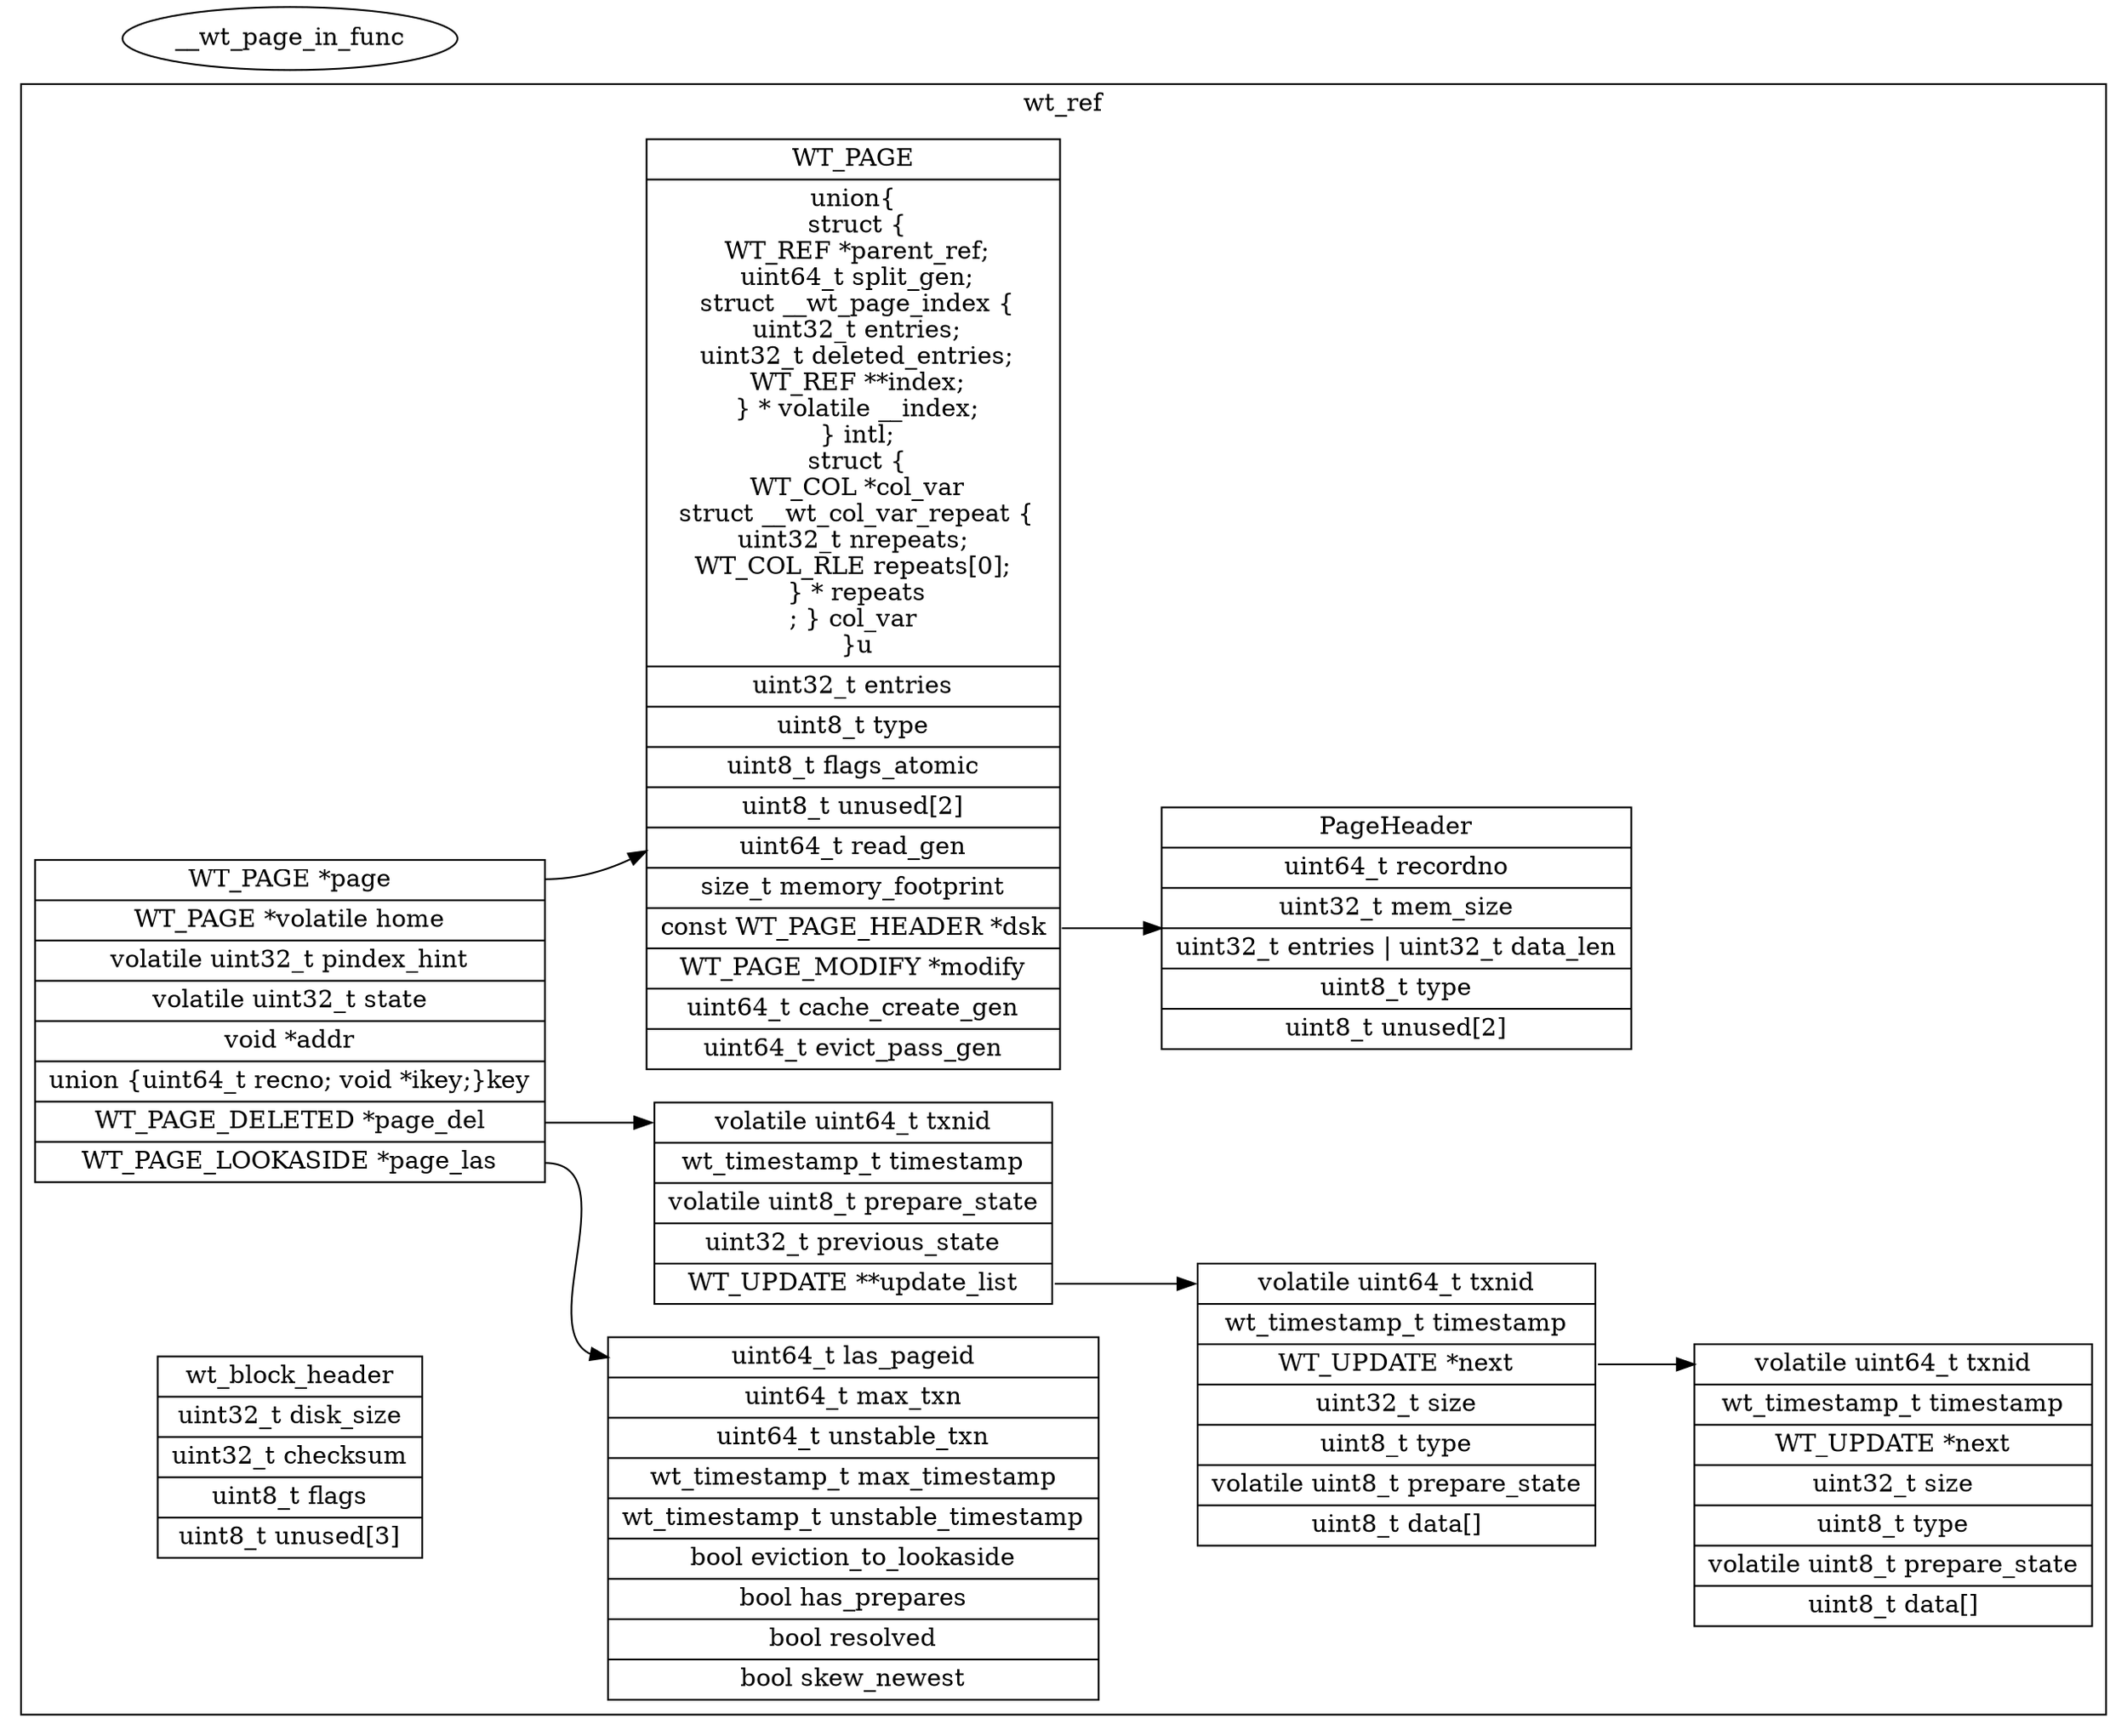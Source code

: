 digraph Page {
    rankdir=LR;
    subgraph cluster_wt_ref {
        node[shape=record]
        label="wt_ref"
        wt_page[label="WT_PAGE|union\{\n
         struct \{\n
            WT_REF *parent_ref;\n 
            uint64_t split_gen;\n
            struct __wt_page_index \{\n
                uint32_t entries;\n
                uint32_t deleted_entries;\n
                WT_REF **index;\n
            \} * volatile __index;\n 
        \} intl;\n 
         struct \{\n
            WT_COL *col_var\n
            struct __wt_col_var_repeat \{\n
                uint32_t nrepeats;     \n
                WT_COL_RLE repeats[0]; \n 
            \} * repeats\n;
        \} col_var\n
        \}u|
        uint32_t entries|
        uint8_t type|
        uint8_t flags_atomic|
        uint8_t unused[2]|
        uint64_t read_gen|
        size_t memory_footprint|
        <page_header> const WT_PAGE_HEADER *dsk| 
        WT_PAGE_MODIFY *modify|
        uint64_t cache_create_gen|
        uint64_t evict_pass_gen"
        ]
        wt_ref[label="<page> WT_PAGE *page| WT_PAGE *volatile home|volatile uint32_t pindex_hint|volatile uint32_t state|void *addr|union \{uint64_t recno; void *ikey;\}key|<delete> WT_PAGE_DELETED *page_del|<las> WT_PAGE_LOOKASIDE *page_las"];
        wt_update[label="<header> volatile uint64_t txnid|wt_timestamp_t timestamp|<next> WT_UPDATE *next|uint32_t size|uint8_t type|volatile uint8_t prepare_state|uint8_t data[]"];
        wt_update2[label="<header> volatile uint64_t txnid|wt_timestamp_t timestamp|<next> WT_UPDATE *next|uint32_t size|uint8_t type|volatile uint8_t prepare_state|uint8_t data[]"];
        wt_page_deleted[label="<header> volatile uint64_t txnid|wt_timestamp_t timestamp|volatile uint8_t prepare_state|uint32_t previous_state|<update_list> WT_UPDATE **update_list"];
        wt_page_lookaside[label="<header> uint64_t las_pageid|uint64_t max_txn|uint64_t unstable_txn|wt_timestamp_t max_timestamp|wt_timestamp_t unstable_timestamp|bool eviction_to_lookaside|bool has_prepares|bool resolved|bool skew_newest"]
        page_header[label="PageHeader|uint64_t recordno|uint32_t mem_size|uint32_t entries \| uint32_t data_len|uint8_t type|uint8_t unused[2]"];
        block_header[label="
            wt_block_header|uint32_t disk_size|
            uint32_t checksum|
            uint8_t flags|
            uint8_t unused[3]
        "]
        wt_update:next ->wt_update2:header;
        wt_page_deleted:update_list -> wt_update:header;
        wt_ref:delete -> wt_page_deleted:header;
        wt_ref:las -> wt_page_lookaside:header
        wt_ref:page -> wt_page
        wt_page:page_header -> page_header
    }

    __wt_page_in_func[label="__wt_page_in_func"]
}
